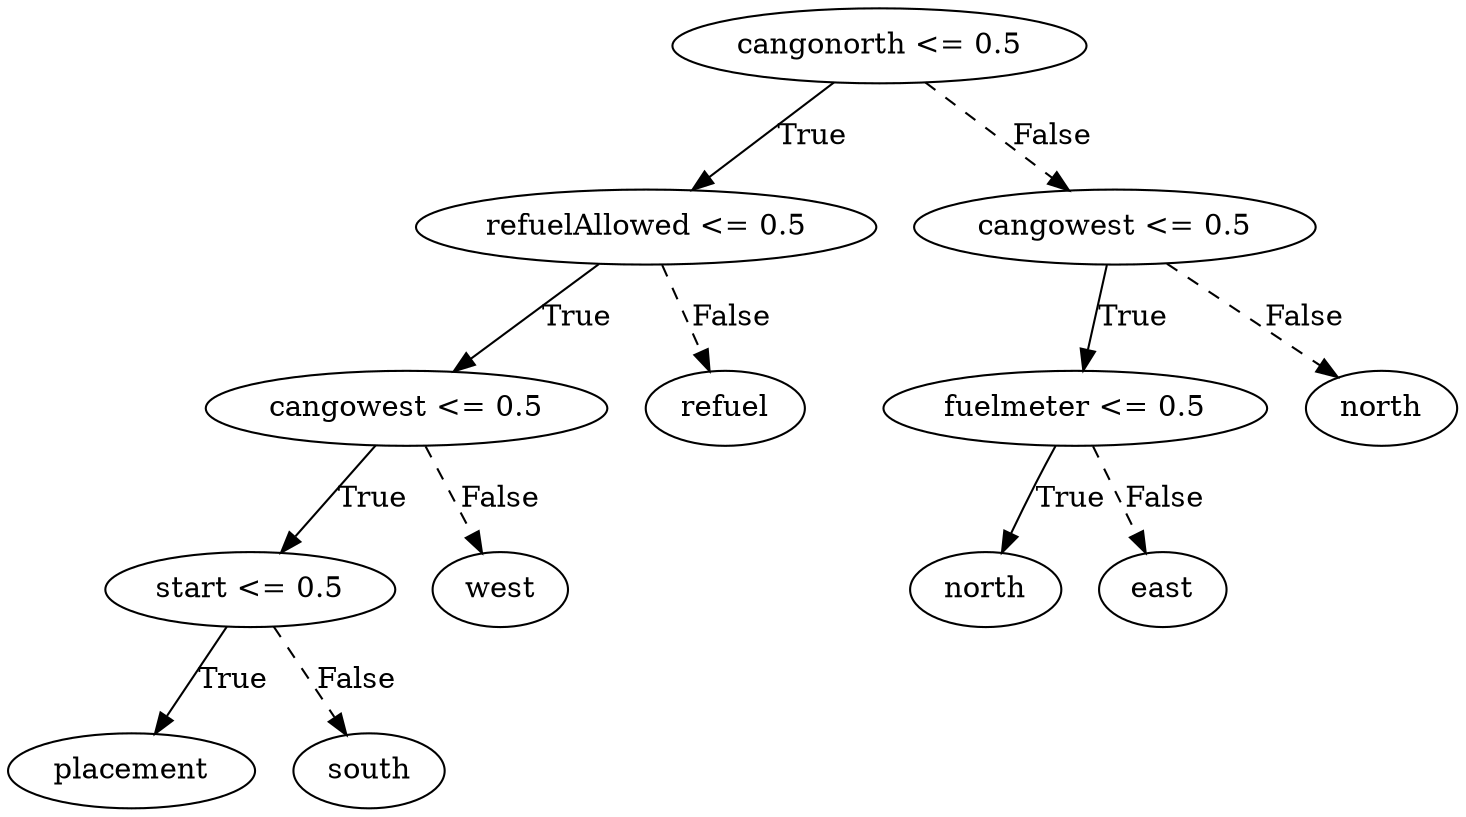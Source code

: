 digraph {
0 [label="cangonorth <= 0.5"];
1 [label="refuelAllowed <= 0.5"];
2 [label="cangowest <= 0.5"];
3 [label="start <= 0.5"];
4 [label="placement"];
3 -> 4 [label="True"];
5 [label="south"];
3 -> 5 [style="dashed", label="False"];
2 -> 3 [label="True"];
6 [label="west"];
2 -> 6 [style="dashed", label="False"];
1 -> 2 [label="True"];
7 [label="refuel"];
1 -> 7 [style="dashed", label="False"];
0 -> 1 [label="True"];
8 [label="cangowest <= 0.5"];
9 [label="fuelmeter <= 0.5"];
10 [label="north"];
9 -> 10 [label="True"];
11 [label="east"];
9 -> 11 [style="dashed", label="False"];
8 -> 9 [label="True"];
12 [label="north"];
8 -> 12 [style="dashed", label="False"];
0 -> 8 [style="dashed", label="False"];

}